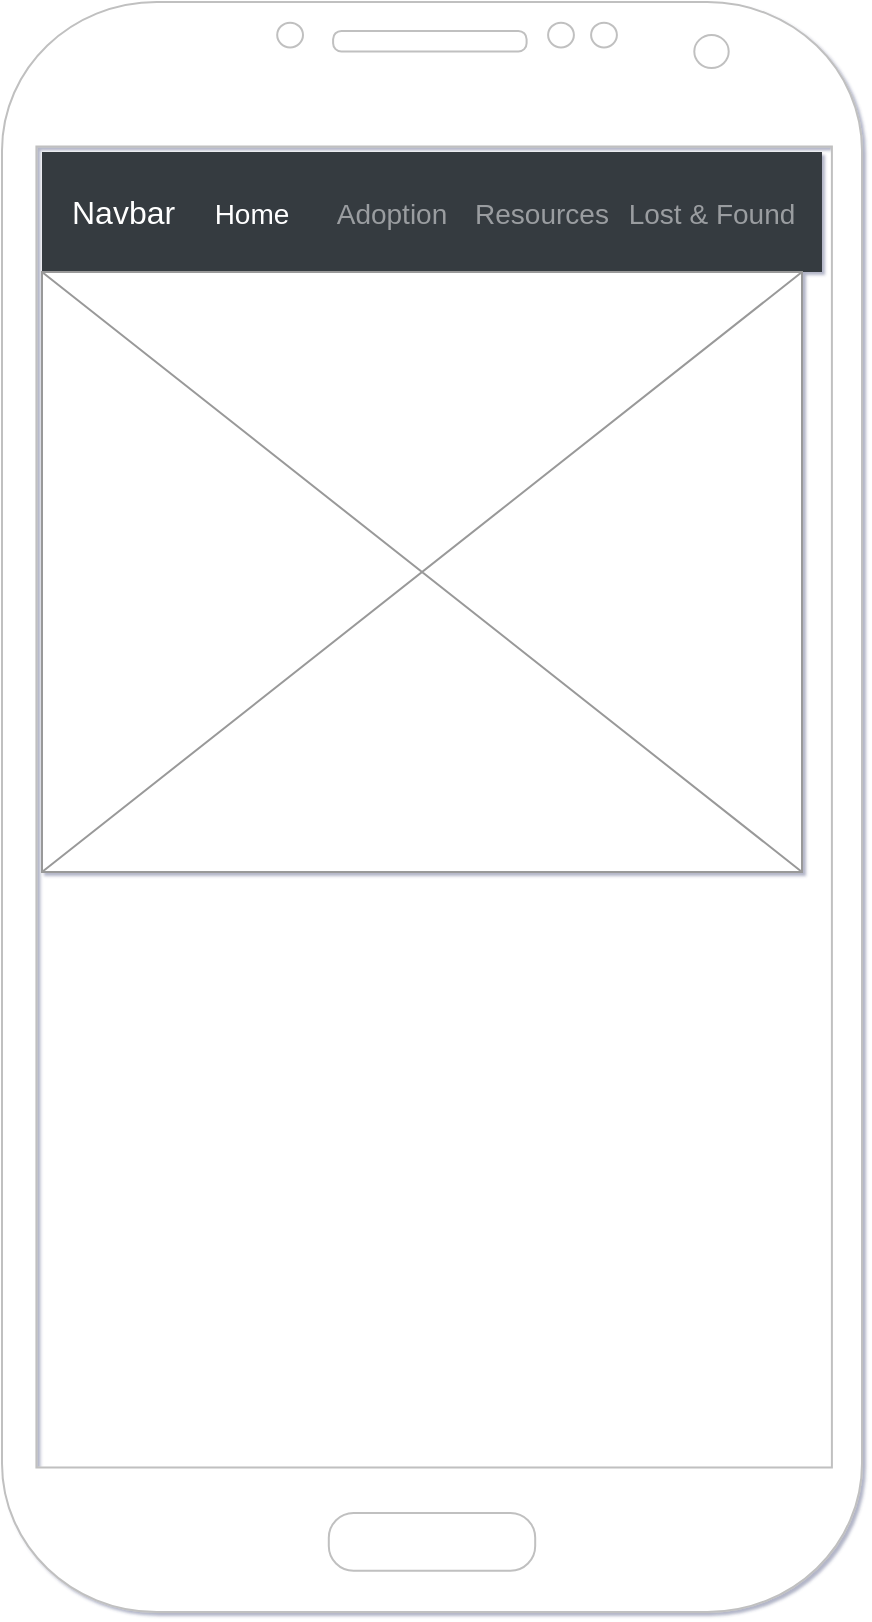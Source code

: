 <mxfile version="18.0.2" type="github">
  <diagram id="Wtf4xJytpij9x_gFcfHL" name="Page-1">
    <mxGraphModel dx="1140" dy="993" grid="1" gridSize="10" guides="1" tooltips="1" connect="1" arrows="1" fold="1" page="1" pageScale="1" pageWidth="1100" pageHeight="850" background="none" math="0" shadow="1">
      <root>
        <mxCell id="0" />
        <mxCell id="1" parent="0" />
        <mxCell id="bsZNXIe2ywidmSZZzwNC-21" value="" style="verticalLabelPosition=bottom;verticalAlign=top;html=1;shadow=0;dashed=0;strokeWidth=1;shape=mxgraph.android.phone2;strokeColor=#c0c0c0;" parent="1" vertex="1">
          <mxGeometry x="60" y="25" width="430" height="805" as="geometry" />
        </mxCell>
        <mxCell id="0G6ShP2uXCijBBHxX8kc-10" value="Navbar" style="html=1;shadow=0;dashed=0;fillColor=#343A40;strokeColor=none;fontSize=16;fontColor=#ffffff;align=left;spacing=15;" vertex="1" parent="1">
          <mxGeometry x="80" y="100" width="390" height="60" as="geometry" />
        </mxCell>
        <mxCell id="0G6ShP2uXCijBBHxX8kc-11" value="Home" style="fillColor=none;strokeColor=none;fontSize=14;fontColor=#ffffff;align=center;" vertex="1" parent="0G6ShP2uXCijBBHxX8kc-10">
          <mxGeometry width="70" height="40" relative="1" as="geometry">
            <mxPoint x="70" y="10" as="offset" />
          </mxGeometry>
        </mxCell>
        <mxCell id="0G6ShP2uXCijBBHxX8kc-12" value="Adoption" style="fillColor=none;strokeColor=none;fontSize=14;fontColor=#9A9DA0;align=center;" vertex="1" parent="0G6ShP2uXCijBBHxX8kc-10">
          <mxGeometry width="70" height="40" relative="1" as="geometry">
            <mxPoint x="140" y="10" as="offset" />
          </mxGeometry>
        </mxCell>
        <mxCell id="0G6ShP2uXCijBBHxX8kc-13" value="Resources" style="fillColor=none;strokeColor=none;fontSize=14;fontColor=#9A9DA0;align=center;spacingRight=0;" vertex="1" parent="0G6ShP2uXCijBBHxX8kc-10">
          <mxGeometry width="80" height="40" relative="1" as="geometry">
            <mxPoint x="210" y="10" as="offset" />
          </mxGeometry>
        </mxCell>
        <mxCell id="0G6ShP2uXCijBBHxX8kc-14" value="Lost &amp; Found" style="fillColor=none;strokeColor=none;fontSize=14;fontColor=#9A9DA0;align=center;" vertex="1" parent="0G6ShP2uXCijBBHxX8kc-10">
          <mxGeometry width="80" height="40" relative="1" as="geometry">
            <mxPoint x="295" y="10" as="offset" />
          </mxGeometry>
        </mxCell>
        <mxCell id="0G6ShP2uXCijBBHxX8kc-18" value="" style="verticalLabelPosition=bottom;shadow=0;dashed=0;align=center;html=1;verticalAlign=top;strokeWidth=1;shape=mxgraph.mockup.graphics.simpleIcon;strokeColor=#999999;" vertex="1" parent="1">
          <mxGeometry x="80" y="160" width="380" height="300" as="geometry" />
        </mxCell>
      </root>
    </mxGraphModel>
  </diagram>
</mxfile>
